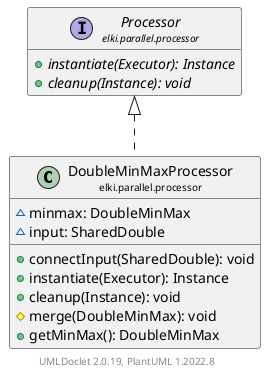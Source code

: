@startuml
    remove .*\.(Instance|Par|Parameterizer|Factory)$
    set namespaceSeparator none
    hide empty fields
    hide empty methods

    class "<size:14>DoubleMinMaxProcessor\n<size:10>elki.parallel.processor" as elki.parallel.processor.DoubleMinMaxProcessor [[DoubleMinMaxProcessor.html]] {
        ~minmax: DoubleMinMax
        ~input: SharedDouble
        +connectInput(SharedDouble): void
        +instantiate(Executor): Instance
        +cleanup(Instance): void
        #merge(DoubleMinMax): void
        +getMinMax(): DoubleMinMax
    }

    interface "<size:14>Processor\n<size:10>elki.parallel.processor" as elki.parallel.processor.Processor [[Processor.html]] {
        {abstract} +instantiate(Executor): Instance
        {abstract} +cleanup(Instance): void
    }
    class "<size:14>DoubleMinMaxProcessor.Instance\n<size:10>elki.parallel.processor" as elki.parallel.processor.DoubleMinMaxProcessor.Instance [[DoubleMinMaxProcessor.Instance.html]]

    elki.parallel.processor.Processor <|.. elki.parallel.processor.DoubleMinMaxProcessor
    elki.parallel.processor.DoubleMinMaxProcessor +-- elki.parallel.processor.DoubleMinMaxProcessor.Instance

    center footer UMLDoclet 2.0.19, PlantUML 1.2022.8
@enduml
